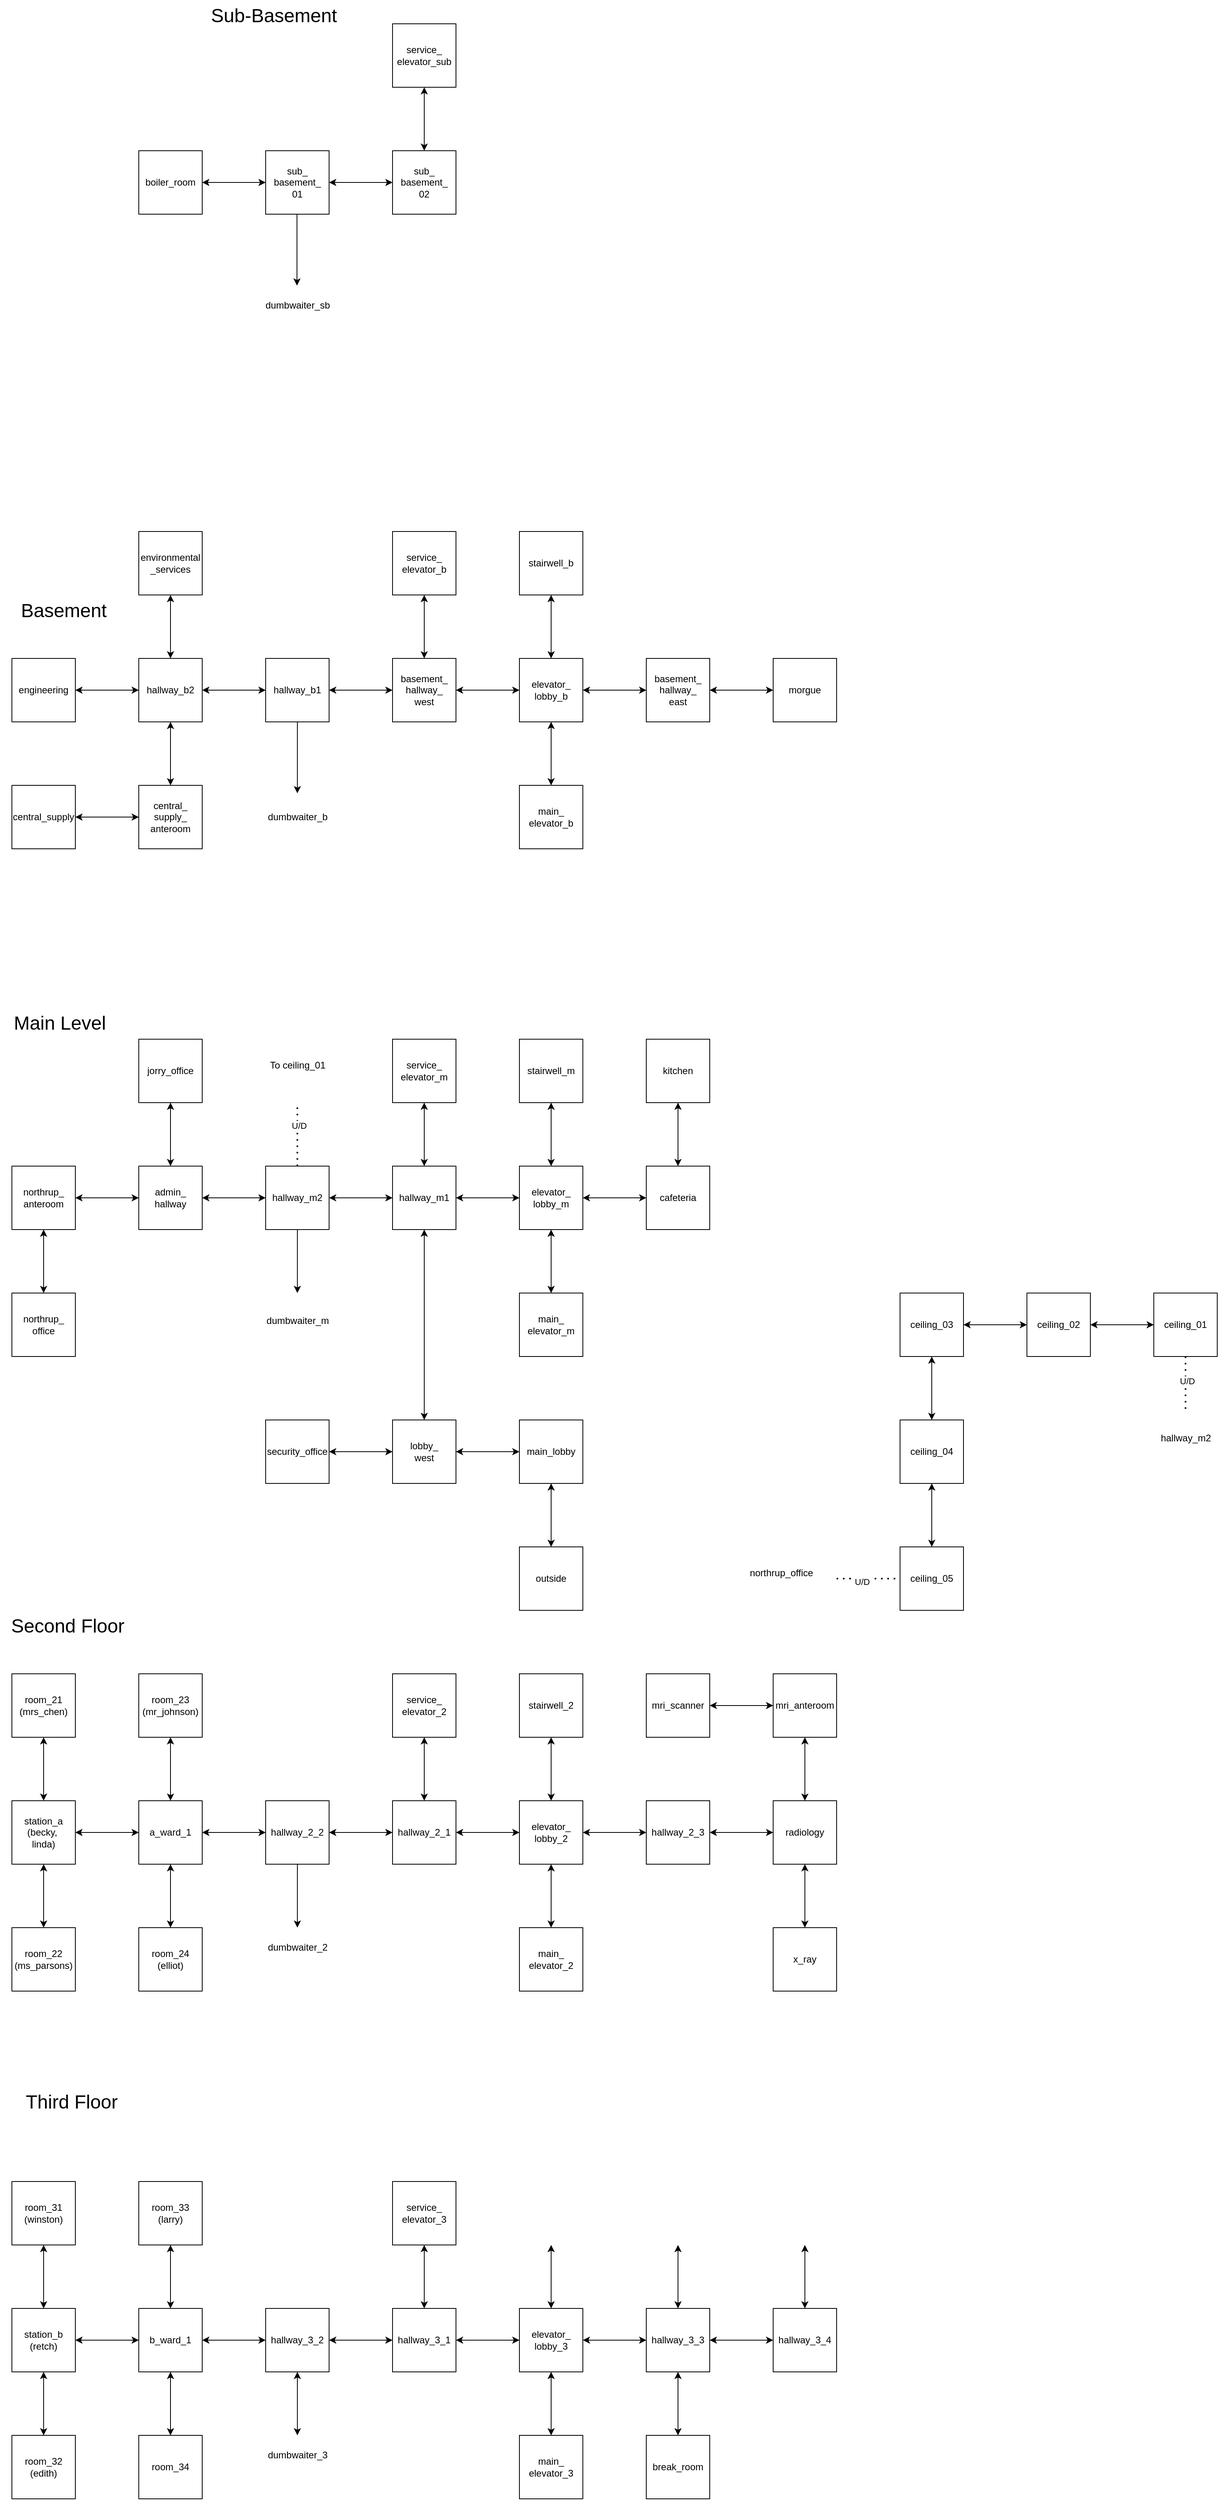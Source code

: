 <mxfile version="24.7.17">
  <diagram name="Page-1" id="ifslNYAoz_acobLtJExe">
    <mxGraphModel dx="3533" dy="3501" grid="1" gridSize="10" guides="1" tooltips="1" connect="1" arrows="1" fold="1" page="1" pageScale="1" pageWidth="1920" pageHeight="1200" math="0" shadow="0">
      <root>
        <mxCell id="0" />
        <mxCell id="1" parent="0" />
        <mxCell id="qfG-5sboeh_dWvt4FY1i-1" value="main_lobby" style="whiteSpace=wrap;html=1;aspect=fixed;" parent="1" vertex="1">
          <mxGeometry x="560" y="320" width="80" height="80" as="geometry" />
        </mxCell>
        <mxCell id="qfG-5sboeh_dWvt4FY1i-2" value="main_&lt;div&gt;elevator_m&lt;/div&gt;" style="whiteSpace=wrap;html=1;aspect=fixed;" parent="1" vertex="1">
          <mxGeometry x="560" y="160" width="80" height="80" as="geometry" />
        </mxCell>
        <mxCell id="qfG-5sboeh_dWvt4FY1i-6" value="lobby_&lt;div&gt;west&lt;/div&gt;" style="whiteSpace=wrap;html=1;aspect=fixed;" parent="1" vertex="1">
          <mxGeometry x="400" y="320" width="80" height="80" as="geometry" />
        </mxCell>
        <mxCell id="qfG-5sboeh_dWvt4FY1i-7" value="" style="endArrow=classic;startArrow=classic;html=1;rounded=0;exitX=1;exitY=0.5;exitDx=0;exitDy=0;entryX=0;entryY=0.5;entryDx=0;entryDy=0;" parent="1" source="qfG-5sboeh_dWvt4FY1i-6" target="qfG-5sboeh_dWvt4FY1i-1" edge="1">
          <mxGeometry width="50" height="50" relative="1" as="geometry">
            <mxPoint x="480" y="270" as="sourcePoint" />
            <mxPoint x="530" y="220" as="targetPoint" />
          </mxGeometry>
        </mxCell>
        <mxCell id="qfG-5sboeh_dWvt4FY1i-8" value="security_office" style="whiteSpace=wrap;html=1;aspect=fixed;" parent="1" vertex="1">
          <mxGeometry x="240" y="320" width="80" height="80" as="geometry" />
        </mxCell>
        <mxCell id="qfG-5sboeh_dWvt4FY1i-9" value="" style="endArrow=classic;startArrow=classic;html=1;rounded=0;exitX=1;exitY=0.5;exitDx=0;exitDy=0;entryX=0;entryY=0.5;entryDx=0;entryDy=0;" parent="1" source="qfG-5sboeh_dWvt4FY1i-8" target="qfG-5sboeh_dWvt4FY1i-6" edge="1">
          <mxGeometry width="50" height="50" relative="1" as="geometry">
            <mxPoint x="370" y="280" as="sourcePoint" />
            <mxPoint x="420" y="230" as="targetPoint" />
          </mxGeometry>
        </mxCell>
        <mxCell id="qfG-5sboeh_dWvt4FY1i-11" value="" style="endArrow=classic;startArrow=classic;html=1;rounded=0;entryX=0.5;entryY=1;entryDx=0;entryDy=0;exitX=0.5;exitY=0;exitDx=0;exitDy=0;" parent="1" source="qfG-5sboeh_dWvt4FY1i-6" edge="1">
          <mxGeometry width="50" height="50" relative="1" as="geometry">
            <mxPoint x="310" y="260" as="sourcePoint" />
            <mxPoint x="440" y="80" as="targetPoint" />
          </mxGeometry>
        </mxCell>
        <mxCell id="qfG-5sboeh_dWvt4FY1i-12" value="elevator_&lt;div&gt;lobby_m&lt;/div&gt;" style="whiteSpace=wrap;html=1;aspect=fixed;" parent="1" vertex="1">
          <mxGeometry x="560" width="80" height="80" as="geometry" />
        </mxCell>
        <mxCell id="qfG-5sboeh_dWvt4FY1i-13" value="" style="endArrow=classic;startArrow=classic;html=1;rounded=0;exitX=0.5;exitY=0;exitDx=0;exitDy=0;entryX=0.5;entryY=1;entryDx=0;entryDy=0;" parent="1" source="qfG-5sboeh_dWvt4FY1i-2" target="qfG-5sboeh_dWvt4FY1i-12" edge="1">
          <mxGeometry width="50" height="50" relative="1" as="geometry">
            <mxPoint x="710" y="130" as="sourcePoint" />
            <mxPoint x="760" y="80" as="targetPoint" />
          </mxGeometry>
        </mxCell>
        <mxCell id="qfG-5sboeh_dWvt4FY1i-14" value="" style="endArrow=classic;startArrow=classic;html=1;rounded=0;entryX=0;entryY=0.5;entryDx=0;entryDy=0;exitX=1;exitY=0.5;exitDx=0;exitDy=0;" parent="1" target="qfG-5sboeh_dWvt4FY1i-12" edge="1">
          <mxGeometry width="50" height="50" relative="1" as="geometry">
            <mxPoint x="480" y="40" as="sourcePoint" />
            <mxPoint x="530" y="100" as="targetPoint" />
          </mxGeometry>
        </mxCell>
        <mxCell id="qfG-5sboeh_dWvt4FY1i-15" value="hallway_m1" style="whiteSpace=wrap;html=1;aspect=fixed;" parent="1" vertex="1">
          <mxGeometry x="400" width="80" height="80" as="geometry" />
        </mxCell>
        <mxCell id="qfG-5sboeh_dWvt4FY1i-16" value="admin_&lt;div&gt;hallway&lt;/div&gt;" style="whiteSpace=wrap;html=1;aspect=fixed;" parent="1" vertex="1">
          <mxGeometry x="80" width="80" height="80" as="geometry" />
        </mxCell>
        <mxCell id="qfG-5sboeh_dWvt4FY1i-17" value="cafeteria" style="whiteSpace=wrap;html=1;aspect=fixed;" parent="1" vertex="1">
          <mxGeometry x="720" width="80" height="80" as="geometry" />
        </mxCell>
        <mxCell id="qfG-5sboeh_dWvt4FY1i-18" value="kitchen" style="whiteSpace=wrap;html=1;aspect=fixed;" parent="1" vertex="1">
          <mxGeometry x="720" y="-160" width="80" height="80" as="geometry" />
        </mxCell>
        <mxCell id="qfG-5sboeh_dWvt4FY1i-19" value="service_&lt;div&gt;elevator_m&lt;/div&gt;" style="whiteSpace=wrap;html=1;aspect=fixed;" parent="1" vertex="1">
          <mxGeometry x="400" y="-160" width="80" height="80" as="geometry" />
        </mxCell>
        <mxCell id="qfG-5sboeh_dWvt4FY1i-20" value="" style="endArrow=classic;startArrow=classic;html=1;rounded=0;entryX=0.5;entryY=1;entryDx=0;entryDy=0;exitX=0.5;exitY=0;exitDx=0;exitDy=0;" parent="1" source="qfG-5sboeh_dWvt4FY1i-15" target="qfG-5sboeh_dWvt4FY1i-19" edge="1">
          <mxGeometry width="50" height="50" relative="1" as="geometry">
            <mxPoint x="370" as="sourcePoint" />
            <mxPoint x="420" y="-50" as="targetPoint" />
          </mxGeometry>
        </mxCell>
        <mxCell id="qfG-5sboeh_dWvt4FY1i-21" value="" style="endArrow=classic;startArrow=classic;html=1;rounded=0;exitX=1;exitY=0.5;exitDx=0;exitDy=0;entryX=0;entryY=0.5;entryDx=0;entryDy=0;" parent="1" source="qfG-5sboeh_dWvt4FY1i-12" target="qfG-5sboeh_dWvt4FY1i-17" edge="1">
          <mxGeometry width="50" height="50" relative="1" as="geometry">
            <mxPoint x="670" y="-40" as="sourcePoint" />
            <mxPoint x="720" y="-90" as="targetPoint" />
          </mxGeometry>
        </mxCell>
        <mxCell id="qfG-5sboeh_dWvt4FY1i-24" value="northrup_&lt;div&gt;office&lt;/div&gt;" style="whiteSpace=wrap;html=1;aspect=fixed;" parent="1" vertex="1">
          <mxGeometry x="-80" y="160" width="80" height="80" as="geometry" />
        </mxCell>
        <mxCell id="qfG-5sboeh_dWvt4FY1i-27" value="jorry_office" style="whiteSpace=wrap;html=1;aspect=fixed;" parent="1" vertex="1">
          <mxGeometry x="80" y="-160" width="80" height="80" as="geometry" />
        </mxCell>
        <mxCell id="qfG-5sboeh_dWvt4FY1i-28" value="" style="endArrow=classic;startArrow=classic;html=1;rounded=0;entryX=0.5;entryY=1;entryDx=0;entryDy=0;exitX=0.5;exitY=0;exitDx=0;exitDy=0;" parent="1" source="qfG-5sboeh_dWvt4FY1i-16" target="qfG-5sboeh_dWvt4FY1i-27" edge="1">
          <mxGeometry width="50" height="50" relative="1" as="geometry">
            <mxPoint x="30" as="sourcePoint" />
            <mxPoint x="80" y="-50" as="targetPoint" />
          </mxGeometry>
        </mxCell>
        <mxCell id="qfG-5sboeh_dWvt4FY1i-29" value="stairwell_m" style="whiteSpace=wrap;html=1;aspect=fixed;" parent="1" vertex="1">
          <mxGeometry x="560" y="-160" width="80" height="80" as="geometry" />
        </mxCell>
        <mxCell id="qfG-5sboeh_dWvt4FY1i-30" value="" style="endArrow=classic;startArrow=classic;html=1;rounded=0;exitX=0.5;exitY=0;exitDx=0;exitDy=0;entryX=0.5;entryY=1;entryDx=0;entryDy=0;" parent="1" source="qfG-5sboeh_dWvt4FY1i-12" target="qfG-5sboeh_dWvt4FY1i-29" edge="1">
          <mxGeometry width="50" height="50" relative="1" as="geometry">
            <mxPoint x="650" y="-40" as="sourcePoint" />
            <mxPoint x="700" y="-90" as="targetPoint" />
          </mxGeometry>
        </mxCell>
        <mxCell id="qfG-5sboeh_dWvt4FY1i-31" value="&lt;font style=&quot;font-size: 24px;&quot;&gt;Main Level&lt;/font&gt;" style="text;html=1;align=center;verticalAlign=middle;resizable=0;points=[];autosize=1;strokeColor=none;fillColor=none;" parent="1" vertex="1">
          <mxGeometry x="-90" y="-200" width="140" height="40" as="geometry" />
        </mxCell>
        <mxCell id="tPwMybB11Bxk-xAltd_m-1" value="main_&lt;div&gt;elevator_b&lt;/div&gt;" style="whiteSpace=wrap;html=1;aspect=fixed;" parent="1" vertex="1">
          <mxGeometry x="560" y="-480" width="80" height="80" as="geometry" />
        </mxCell>
        <mxCell id="tPwMybB11Bxk-xAltd_m-2" value="elevator_&lt;div&gt;lobby_b&lt;/div&gt;" style="whiteSpace=wrap;html=1;aspect=fixed;" parent="1" vertex="1">
          <mxGeometry x="560" y="-640" width="80" height="80" as="geometry" />
        </mxCell>
        <mxCell id="tPwMybB11Bxk-xAltd_m-3" value="" style="endArrow=classic;startArrow=classic;html=1;rounded=0;exitX=0.5;exitY=0;exitDx=0;exitDy=0;entryX=0.5;entryY=1;entryDx=0;entryDy=0;" parent="1" source="tPwMybB11Bxk-xAltd_m-1" target="tPwMybB11Bxk-xAltd_m-2" edge="1">
          <mxGeometry width="50" height="50" relative="1" as="geometry">
            <mxPoint x="720" y="-470" as="sourcePoint" />
            <mxPoint x="770" y="-520" as="targetPoint" />
          </mxGeometry>
        </mxCell>
        <mxCell id="tPwMybB11Bxk-xAltd_m-4" value="basement_&lt;div&gt;hallway_&lt;/div&gt;&lt;div&gt;east&lt;/div&gt;" style="whiteSpace=wrap;html=1;aspect=fixed;" parent="1" vertex="1">
          <mxGeometry x="720" y="-640" width="80" height="80" as="geometry" />
        </mxCell>
        <mxCell id="tPwMybB11Bxk-xAltd_m-5" value="basement_&lt;div&gt;hallway_&lt;/div&gt;&lt;div&gt;west&lt;/div&gt;" style="whiteSpace=wrap;html=1;aspect=fixed;" parent="1" vertex="1">
          <mxGeometry x="400" y="-640" width="80" height="80" as="geometry" />
        </mxCell>
        <mxCell id="tPwMybB11Bxk-xAltd_m-6" value="service_&lt;div&gt;elevator_b&lt;/div&gt;" style="whiteSpace=wrap;html=1;aspect=fixed;" parent="1" vertex="1">
          <mxGeometry x="400" y="-800" width="80" height="80" as="geometry" />
        </mxCell>
        <mxCell id="tPwMybB11Bxk-xAltd_m-7" value="" style="endArrow=classic;startArrow=classic;html=1;rounded=0;exitX=1;exitY=0.5;exitDx=0;exitDy=0;entryX=0;entryY=0.5;entryDx=0;entryDy=0;" parent="1" source="tPwMybB11Bxk-xAltd_m-2" target="tPwMybB11Bxk-xAltd_m-4" edge="1">
          <mxGeometry width="50" height="50" relative="1" as="geometry">
            <mxPoint x="720" y="-670" as="sourcePoint" />
            <mxPoint x="770" y="-720" as="targetPoint" />
          </mxGeometry>
        </mxCell>
        <mxCell id="tPwMybB11Bxk-xAltd_m-8" value="" style="endArrow=classic;startArrow=classic;html=1;rounded=0;entryX=0;entryY=0.5;entryDx=0;entryDy=0;exitX=1;exitY=0.5;exitDx=0;exitDy=0;" parent="1" source="tPwMybB11Bxk-xAltd_m-5" target="tPwMybB11Bxk-xAltd_m-2" edge="1">
          <mxGeometry width="50" height="50" relative="1" as="geometry">
            <mxPoint x="470" y="-490" as="sourcePoint" />
            <mxPoint x="520" y="-540" as="targetPoint" />
          </mxGeometry>
        </mxCell>
        <mxCell id="tPwMybB11Bxk-xAltd_m-9" value="" style="endArrow=classic;startArrow=classic;html=1;rounded=0;entryX=0.5;entryY=1;entryDx=0;entryDy=0;exitX=0.5;exitY=0;exitDx=0;exitDy=0;" parent="1" source="tPwMybB11Bxk-xAltd_m-5" target="tPwMybB11Bxk-xAltd_m-6" edge="1">
          <mxGeometry width="50" height="50" relative="1" as="geometry">
            <mxPoint x="350" y="-630" as="sourcePoint" />
            <mxPoint x="400" y="-680" as="targetPoint" />
          </mxGeometry>
        </mxCell>
        <mxCell id="tPwMybB11Bxk-xAltd_m-12" value="hallway_b2" style="whiteSpace=wrap;html=1;aspect=fixed;" parent="1" vertex="1">
          <mxGeometry x="80" y="-640" width="80" height="80" as="geometry" />
        </mxCell>
        <mxCell id="tPwMybB11Bxk-xAltd_m-15" value="engineering" style="whiteSpace=wrap;html=1;aspect=fixed;" parent="1" vertex="1">
          <mxGeometry x="-80" y="-640" width="80" height="80" as="geometry" />
        </mxCell>
        <mxCell id="tPwMybB11Bxk-xAltd_m-17" value="stairwell_b" style="whiteSpace=wrap;html=1;aspect=fixed;" parent="1" vertex="1">
          <mxGeometry x="560" y="-800" width="80" height="80" as="geometry" />
        </mxCell>
        <mxCell id="tPwMybB11Bxk-xAltd_m-18" value="" style="endArrow=classic;startArrow=classic;html=1;rounded=0;exitX=0.5;exitY=0;exitDx=0;exitDy=0;entryX=0.5;entryY=1;entryDx=0;entryDy=0;" parent="1" source="tPwMybB11Bxk-xAltd_m-2" target="tPwMybB11Bxk-xAltd_m-17" edge="1">
          <mxGeometry width="50" height="50" relative="1" as="geometry">
            <mxPoint x="680" y="-670" as="sourcePoint" />
            <mxPoint x="730" y="-720" as="targetPoint" />
          </mxGeometry>
        </mxCell>
        <mxCell id="tPwMybB11Bxk-xAltd_m-19" value="hallway_m2" style="whiteSpace=wrap;html=1;aspect=fixed;" parent="1" vertex="1">
          <mxGeometry x="240" width="80" height="80" as="geometry" />
        </mxCell>
        <mxCell id="tPwMybB11Bxk-xAltd_m-20" value="" style="endArrow=classic;startArrow=classic;html=1;rounded=0;exitX=1;exitY=0.5;exitDx=0;exitDy=0;entryX=0;entryY=0.5;entryDx=0;entryDy=0;" parent="1" source="qfG-5sboeh_dWvt4FY1i-16" target="tPwMybB11Bxk-xAltd_m-19" edge="1">
          <mxGeometry width="50" height="50" relative="1" as="geometry">
            <mxPoint x="220" y="-110" as="sourcePoint" />
            <mxPoint x="270" y="-160" as="targetPoint" />
          </mxGeometry>
        </mxCell>
        <mxCell id="tPwMybB11Bxk-xAltd_m-21" value="" style="endArrow=classic;startArrow=classic;html=1;rounded=0;exitX=1;exitY=0.5;exitDx=0;exitDy=0;entryX=0;entryY=0.5;entryDx=0;entryDy=0;" parent="1" source="tPwMybB11Bxk-xAltd_m-19" target="qfG-5sboeh_dWvt4FY1i-15" edge="1">
          <mxGeometry width="50" height="50" relative="1" as="geometry">
            <mxPoint x="330" y="-230" as="sourcePoint" />
            <mxPoint x="380" y="-280" as="targetPoint" />
          </mxGeometry>
        </mxCell>
        <mxCell id="tPwMybB11Bxk-xAltd_m-23" value="hallway_b1" style="whiteSpace=wrap;html=1;aspect=fixed;" parent="1" vertex="1">
          <mxGeometry x="240" y="-640" width="80" height="80" as="geometry" />
        </mxCell>
        <mxCell id="tPwMybB11Bxk-xAltd_m-24" value="" style="endArrow=classic;startArrow=classic;html=1;rounded=0;entryX=0;entryY=0.5;entryDx=0;entryDy=0;exitX=1;exitY=0.5;exitDx=0;exitDy=0;" parent="1" source="tPwMybB11Bxk-xAltd_m-23" target="tPwMybB11Bxk-xAltd_m-5" edge="1">
          <mxGeometry width="50" height="50" relative="1" as="geometry">
            <mxPoint x="320" y="-460" as="sourcePoint" />
            <mxPoint x="370" y="-510" as="targetPoint" />
          </mxGeometry>
        </mxCell>
        <mxCell id="tPwMybB11Bxk-xAltd_m-25" value="" style="endArrow=classic;startArrow=classic;html=1;rounded=0;exitX=1;exitY=0.5;exitDx=0;exitDy=0;entryX=0;entryY=0.5;entryDx=0;entryDy=0;" parent="1" source="tPwMybB11Bxk-xAltd_m-12" target="tPwMybB11Bxk-xAltd_m-23" edge="1">
          <mxGeometry width="50" height="50" relative="1" as="geometry">
            <mxPoint x="210" y="-680" as="sourcePoint" />
            <mxPoint x="260" y="-730" as="targetPoint" />
          </mxGeometry>
        </mxCell>
        <mxCell id="tPwMybB11Bxk-xAltd_m-27" value="dumbwaiter_m" style="text;html=1;align=center;verticalAlign=middle;resizable=0;points=[];autosize=1;strokeColor=none;fillColor=none;" parent="1" vertex="1">
          <mxGeometry x="225" y="180" width="110" height="30" as="geometry" />
        </mxCell>
        <mxCell id="tPwMybB11Bxk-xAltd_m-29" value="dumbwaiter_b" style="text;html=1;align=center;verticalAlign=middle;resizable=0;points=[];autosize=1;strokeColor=none;fillColor=none;" parent="1" vertex="1">
          <mxGeometry x="225" y="-455" width="110" height="30" as="geometry" />
        </mxCell>
        <mxCell id="tPwMybB11Bxk-xAltd_m-30" value="morgue" style="whiteSpace=wrap;html=1;aspect=fixed;" parent="1" vertex="1">
          <mxGeometry x="880" y="-640" width="80" height="80" as="geometry" />
        </mxCell>
        <mxCell id="tPwMybB11Bxk-xAltd_m-31" value="" style="endArrow=classic;startArrow=classic;html=1;rounded=0;exitX=1;exitY=0.5;exitDx=0;exitDy=0;entryX=0;entryY=0.5;entryDx=0;entryDy=0;" parent="1" source="tPwMybB11Bxk-xAltd_m-4" target="tPwMybB11Bxk-xAltd_m-30" edge="1">
          <mxGeometry width="50" height="50" relative="1" as="geometry">
            <mxPoint x="890" y="-740" as="sourcePoint" />
            <mxPoint x="870" y="-600" as="targetPoint" />
          </mxGeometry>
        </mxCell>
        <mxCell id="tPwMybB11Bxk-xAltd_m-32" value="&lt;font style=&quot;font-size: 24px;&quot;&gt;Basement&lt;/font&gt;" style="text;html=1;align=center;verticalAlign=middle;resizable=0;points=[];autosize=1;strokeColor=none;fillColor=none;" parent="1" vertex="1">
          <mxGeometry x="-80" y="-720" width="130" height="40" as="geometry" />
        </mxCell>
        <mxCell id="tPwMybB11Bxk-xAltd_m-33" value="main_&lt;div&gt;elevator_2&lt;/div&gt;" style="whiteSpace=wrap;html=1;aspect=fixed;" parent="1" vertex="1">
          <mxGeometry x="560" y="960" width="80" height="80" as="geometry" />
        </mxCell>
        <mxCell id="tPwMybB11Bxk-xAltd_m-34" value="elevator_&lt;div&gt;lobby_2&lt;/div&gt;" style="whiteSpace=wrap;html=1;aspect=fixed;" parent="1" vertex="1">
          <mxGeometry x="560" y="800" width="80" height="80" as="geometry" />
        </mxCell>
        <mxCell id="tPwMybB11Bxk-xAltd_m-35" value="" style="endArrow=classic;startArrow=classic;html=1;rounded=0;exitX=0.5;exitY=0;exitDx=0;exitDy=0;entryX=0.5;entryY=1;entryDx=0;entryDy=0;" parent="1" source="tPwMybB11Bxk-xAltd_m-33" target="tPwMybB11Bxk-xAltd_m-34" edge="1">
          <mxGeometry width="50" height="50" relative="1" as="geometry">
            <mxPoint x="720" y="970" as="sourcePoint" />
            <mxPoint x="770" y="920" as="targetPoint" />
          </mxGeometry>
        </mxCell>
        <mxCell id="tPwMybB11Bxk-xAltd_m-36" value="stairwell_2" style="whiteSpace=wrap;html=1;aspect=fixed;" parent="1" vertex="1">
          <mxGeometry x="560" y="640" width="80" height="80" as="geometry" />
        </mxCell>
        <mxCell id="tPwMybB11Bxk-xAltd_m-37" value="" style="endArrow=classic;startArrow=classic;html=1;rounded=0;exitX=0.5;exitY=0;exitDx=0;exitDy=0;entryX=0.5;entryY=1;entryDx=0;entryDy=0;" parent="1" source="tPwMybB11Bxk-xAltd_m-34" target="tPwMybB11Bxk-xAltd_m-36" edge="1">
          <mxGeometry width="50" height="50" relative="1" as="geometry">
            <mxPoint x="680" y="770" as="sourcePoint" />
            <mxPoint x="730" y="720" as="targetPoint" />
          </mxGeometry>
        </mxCell>
        <mxCell id="tPwMybB11Bxk-xAltd_m-38" value="hallway_2_1" style="whiteSpace=wrap;html=1;aspect=fixed;" parent="1" vertex="1">
          <mxGeometry x="400" y="800" width="80" height="80" as="geometry" />
        </mxCell>
        <mxCell id="tPwMybB11Bxk-xAltd_m-39" value="service_&lt;div&gt;elevator_2&lt;/div&gt;" style="whiteSpace=wrap;html=1;aspect=fixed;" parent="1" vertex="1">
          <mxGeometry x="400" y="640" width="80" height="80" as="geometry" />
        </mxCell>
        <mxCell id="tPwMybB11Bxk-xAltd_m-40" value="" style="endArrow=classic;startArrow=classic;html=1;rounded=0;entryX=0;entryY=0.5;entryDx=0;entryDy=0;exitX=1;exitY=0.5;exitDx=0;exitDy=0;" parent="1" source="tPwMybB11Bxk-xAltd_m-38" target="tPwMybB11Bxk-xAltd_m-34" edge="1">
          <mxGeometry width="50" height="50" relative="1" as="geometry">
            <mxPoint x="450" y="970" as="sourcePoint" />
            <mxPoint x="500" y="920" as="targetPoint" />
          </mxGeometry>
        </mxCell>
        <mxCell id="tPwMybB11Bxk-xAltd_m-41" value="" style="endArrow=classic;startArrow=classic;html=1;rounded=0;entryX=0.5;entryY=1;entryDx=0;entryDy=0;exitX=0.5;exitY=0;exitDx=0;exitDy=0;" parent="1" source="tPwMybB11Bxk-xAltd_m-38" target="tPwMybB11Bxk-xAltd_m-39" edge="1">
          <mxGeometry width="50" height="50" relative="1" as="geometry">
            <mxPoint x="310" y="830" as="sourcePoint" />
            <mxPoint x="360" y="780" as="targetPoint" />
          </mxGeometry>
        </mxCell>
        <mxCell id="tPwMybB11Bxk-xAltd_m-42" value="hallway_2_2" style="whiteSpace=wrap;html=1;aspect=fixed;" parent="1" vertex="1">
          <mxGeometry x="240" y="800" width="80" height="80" as="geometry" />
        </mxCell>
        <mxCell id="tPwMybB11Bxk-xAltd_m-43" value="" style="endArrow=classic;startArrow=classic;html=1;rounded=0;exitX=1;exitY=0.5;exitDx=0;exitDy=0;entryX=0;entryY=0.5;entryDx=0;entryDy=0;" parent="1" source="tPwMybB11Bxk-xAltd_m-42" target="tPwMybB11Bxk-xAltd_m-38" edge="1">
          <mxGeometry width="50" height="50" relative="1" as="geometry">
            <mxPoint x="290" y="690" as="sourcePoint" />
            <mxPoint x="340" y="640" as="targetPoint" />
          </mxGeometry>
        </mxCell>
        <mxCell id="tPwMybB11Bxk-xAltd_m-44" value="dumbwaiter_2" style="text;html=1;align=center;verticalAlign=middle;resizable=0;points=[];autosize=1;strokeColor=none;fillColor=none;" parent="1" vertex="1">
          <mxGeometry x="225" y="970" width="110" height="30" as="geometry" />
        </mxCell>
        <mxCell id="tPwMybB11Bxk-xAltd_m-47" value="&lt;font style=&quot;font-size: 24px;&quot;&gt;Second Floor&lt;/font&gt;" style="text;html=1;align=center;verticalAlign=middle;resizable=0;points=[];autosize=1;strokeColor=none;fillColor=none;" parent="1" vertex="1">
          <mxGeometry x="-95" y="560" width="170" height="40" as="geometry" />
        </mxCell>
        <mxCell id="tPwMybB11Bxk-xAltd_m-48" value="main_&lt;div&gt;elevator_3&lt;/div&gt;" style="whiteSpace=wrap;html=1;aspect=fixed;" parent="1" vertex="1">
          <mxGeometry x="560" y="1600" width="80" height="80" as="geometry" />
        </mxCell>
        <mxCell id="tPwMybB11Bxk-xAltd_m-49" value="elevator_&lt;div&gt;lobby_3&lt;/div&gt;" style="whiteSpace=wrap;html=1;aspect=fixed;" parent="1" vertex="1">
          <mxGeometry x="560" y="1440" width="80" height="80" as="geometry" />
        </mxCell>
        <mxCell id="tPwMybB11Bxk-xAltd_m-50" value="" style="endArrow=classic;startArrow=classic;html=1;rounded=0;exitX=0.5;exitY=0;exitDx=0;exitDy=0;entryX=0.5;entryY=1;entryDx=0;entryDy=0;" parent="1" source="tPwMybB11Bxk-xAltd_m-48" target="tPwMybB11Bxk-xAltd_m-49" edge="1">
          <mxGeometry width="50" height="50" relative="1" as="geometry">
            <mxPoint x="720" y="1610" as="sourcePoint" />
            <mxPoint x="770" y="1560" as="targetPoint" />
          </mxGeometry>
        </mxCell>
        <mxCell id="tPwMybB11Bxk-xAltd_m-52" value="" style="endArrow=classic;startArrow=classic;html=1;rounded=0;exitX=0.5;exitY=0;exitDx=0;exitDy=0;entryX=0.5;entryY=1;entryDx=0;entryDy=0;" parent="1" source="tPwMybB11Bxk-xAltd_m-49" edge="1">
          <mxGeometry width="50" height="50" relative="1" as="geometry">
            <mxPoint x="680" y="1410" as="sourcePoint" />
            <mxPoint x="600" y="1360" as="targetPoint" />
          </mxGeometry>
        </mxCell>
        <mxCell id="tPwMybB11Bxk-xAltd_m-53" value="hallway_3_1" style="whiteSpace=wrap;html=1;aspect=fixed;" parent="1" vertex="1">
          <mxGeometry x="400" y="1440" width="80" height="80" as="geometry" />
        </mxCell>
        <mxCell id="tPwMybB11Bxk-xAltd_m-54" value="service_&lt;div&gt;elevator_3&lt;/div&gt;" style="whiteSpace=wrap;html=1;aspect=fixed;" parent="1" vertex="1">
          <mxGeometry x="400" y="1280" width="80" height="80" as="geometry" />
        </mxCell>
        <mxCell id="tPwMybB11Bxk-xAltd_m-55" value="" style="endArrow=classic;startArrow=classic;html=1;rounded=0;entryX=0;entryY=0.5;entryDx=0;entryDy=0;exitX=1;exitY=0.5;exitDx=0;exitDy=0;" parent="1" source="tPwMybB11Bxk-xAltd_m-53" target="tPwMybB11Bxk-xAltd_m-49" edge="1">
          <mxGeometry width="50" height="50" relative="1" as="geometry">
            <mxPoint x="450" y="1610" as="sourcePoint" />
            <mxPoint x="500" y="1560" as="targetPoint" />
          </mxGeometry>
        </mxCell>
        <mxCell id="tPwMybB11Bxk-xAltd_m-56" value="" style="endArrow=classic;startArrow=classic;html=1;rounded=0;entryX=0.5;entryY=1;entryDx=0;entryDy=0;exitX=0.5;exitY=0;exitDx=0;exitDy=0;" parent="1" source="tPwMybB11Bxk-xAltd_m-53" target="tPwMybB11Bxk-xAltd_m-54" edge="1">
          <mxGeometry width="50" height="50" relative="1" as="geometry">
            <mxPoint x="310" y="1470" as="sourcePoint" />
            <mxPoint x="360" y="1420" as="targetPoint" />
          </mxGeometry>
        </mxCell>
        <mxCell id="tPwMybB11Bxk-xAltd_m-57" value="hallway_3_2" style="whiteSpace=wrap;html=1;aspect=fixed;" parent="1" vertex="1">
          <mxGeometry x="240" y="1440" width="80" height="80" as="geometry" />
        </mxCell>
        <mxCell id="tPwMybB11Bxk-xAltd_m-58" value="" style="endArrow=classic;startArrow=classic;html=1;rounded=0;exitX=1;exitY=0.5;exitDx=0;exitDy=0;entryX=0;entryY=0.5;entryDx=0;entryDy=0;" parent="1" source="tPwMybB11Bxk-xAltd_m-57" target="tPwMybB11Bxk-xAltd_m-53" edge="1">
          <mxGeometry width="50" height="50" relative="1" as="geometry">
            <mxPoint x="290" y="1330" as="sourcePoint" />
            <mxPoint x="340" y="1280" as="targetPoint" />
          </mxGeometry>
        </mxCell>
        <mxCell id="tPwMybB11Bxk-xAltd_m-61" value="&lt;font style=&quot;font-size: 24px;&quot;&gt;Third Floor&lt;/font&gt;" style="text;html=1;align=center;verticalAlign=middle;resizable=0;points=[];autosize=1;strokeColor=none;fillColor=none;" parent="1" vertex="1">
          <mxGeometry x="-75" y="1160" width="140" height="40" as="geometry" />
        </mxCell>
        <mxCell id="asU1JeA8CYxMuC0H8y0G-1" value="" style="endArrow=classic;html=1;rounded=0;exitX=0.5;exitY=1;exitDx=0;exitDy=0;" parent="1" source="tPwMybB11Bxk-xAltd_m-23" edge="1">
          <mxGeometry width="50" height="50" relative="1" as="geometry">
            <mxPoint x="300" y="-480" as="sourcePoint" />
            <mxPoint x="280" y="-470" as="targetPoint" />
          </mxGeometry>
        </mxCell>
        <mxCell id="asU1JeA8CYxMuC0H8y0G-2" value="" style="endArrow=classic;html=1;rounded=0;exitX=0.5;exitY=1;exitDx=0;exitDy=0;" parent="1" source="tPwMybB11Bxk-xAltd_m-19" edge="1">
          <mxGeometry width="50" height="50" relative="1" as="geometry">
            <mxPoint x="290" y="140" as="sourcePoint" />
            <mxPoint x="280" y="160" as="targetPoint" />
          </mxGeometry>
        </mxCell>
        <mxCell id="asU1JeA8CYxMuC0H8y0G-3" value="" style="endArrow=classic;html=1;rounded=0;exitX=0.5;exitY=1;exitDx=0;exitDy=0;" parent="1" source="tPwMybB11Bxk-xAltd_m-42" edge="1">
          <mxGeometry width="50" height="50" relative="1" as="geometry">
            <mxPoint x="330" y="950" as="sourcePoint" />
            <mxPoint x="280" y="960" as="targetPoint" />
          </mxGeometry>
        </mxCell>
        <mxCell id="asU1JeA8CYxMuC0H8y0G-6" value="sub_&lt;div&gt;basement_&lt;/div&gt;&lt;div&gt;01&lt;/div&gt;" style="whiteSpace=wrap;html=1;aspect=fixed;" parent="1" vertex="1">
          <mxGeometry x="240" y="-1280" width="80" height="80" as="geometry" />
        </mxCell>
        <mxCell id="asU1JeA8CYxMuC0H8y0G-9" value="central_&lt;div&gt;supply_&lt;/div&gt;&lt;div&gt;anteroom&lt;/div&gt;" style="whiteSpace=wrap;html=1;aspect=fixed;" parent="1" vertex="1">
          <mxGeometry x="80" y="-480" width="80" height="80" as="geometry" />
        </mxCell>
        <mxCell id="asU1JeA8CYxMuC0H8y0G-11" value="central_supply" style="whiteSpace=wrap;html=1;aspect=fixed;" parent="1" vertex="1">
          <mxGeometry x="-80" y="-480" width="80" height="80" as="geometry" />
        </mxCell>
        <mxCell id="asU1JeA8CYxMuC0H8y0G-12" value="sub_&lt;div&gt;basement_&lt;/div&gt;&lt;div&gt;02&lt;/div&gt;" style="whiteSpace=wrap;html=1;aspect=fixed;" parent="1" vertex="1">
          <mxGeometry x="400" y="-1280" width="80" height="80" as="geometry" />
        </mxCell>
        <mxCell id="asU1JeA8CYxMuC0H8y0G-14" value="service_&lt;div&gt;elevator_sub&lt;/div&gt;" style="whiteSpace=wrap;html=1;aspect=fixed;" parent="1" vertex="1">
          <mxGeometry x="400" y="-1440" width="80" height="80" as="geometry" />
        </mxCell>
        <mxCell id="asU1JeA8CYxMuC0H8y0G-15" value="" style="endArrow=classic;startArrow=classic;html=1;rounded=0;exitX=0.5;exitY=0;exitDx=0;exitDy=0;entryX=0.5;entryY=1;entryDx=0;entryDy=0;" parent="1" source="asU1JeA8CYxMuC0H8y0G-12" target="asU1JeA8CYxMuC0H8y0G-14" edge="1">
          <mxGeometry width="50" height="50" relative="1" as="geometry">
            <mxPoint x="490" y="-1300" as="sourcePoint" />
            <mxPoint x="540" y="-1350" as="targetPoint" />
          </mxGeometry>
        </mxCell>
        <mxCell id="asU1JeA8CYxMuC0H8y0G-20" value="&lt;font style=&quot;font-size: 24px;&quot;&gt;Sub-Basement&lt;/font&gt;" style="text;html=1;align=center;verticalAlign=middle;resizable=0;points=[];autosize=1;strokeColor=none;fillColor=none;" parent="1" vertex="1">
          <mxGeometry x="160" y="-1470" width="180" height="40" as="geometry" />
        </mxCell>
        <mxCell id="mr-Dp4IAB0k9WiGIZRGf-1" value="" style="endArrow=classic;startArrow=classic;html=1;rounded=0;exitX=1;exitY=0.5;exitDx=0;exitDy=0;entryX=0;entryY=0.5;entryDx=0;entryDy=0;" parent="1" source="tPwMybB11Bxk-xAltd_m-15" target="tPwMybB11Bxk-xAltd_m-12" edge="1">
          <mxGeometry width="50" height="50" relative="1" as="geometry">
            <mxPoint x="130" y="-750" as="sourcePoint" />
            <mxPoint x="180" y="-800" as="targetPoint" />
          </mxGeometry>
        </mxCell>
        <mxCell id="mr-Dp4IAB0k9WiGIZRGf-2" value="" style="endArrow=classic;startArrow=classic;html=1;rounded=0;exitX=0.5;exitY=1;exitDx=0;exitDy=0;entryX=0.5;entryY=0;entryDx=0;entryDy=0;" parent="1" source="tPwMybB11Bxk-xAltd_m-12" target="asU1JeA8CYxMuC0H8y0G-9" edge="1">
          <mxGeometry width="50" height="50" relative="1" as="geometry">
            <mxPoint x="180" y="-500" as="sourcePoint" />
            <mxPoint x="230" y="-550" as="targetPoint" />
          </mxGeometry>
        </mxCell>
        <mxCell id="mr-Dp4IAB0k9WiGIZRGf-3" value="" style="endArrow=classic;startArrow=classic;html=1;rounded=0;entryX=0;entryY=0.5;entryDx=0;entryDy=0;exitX=1;exitY=0.5;exitDx=0;exitDy=0;" parent="1" source="asU1JeA8CYxMuC0H8y0G-11" target="asU1JeA8CYxMuC0H8y0G-9" edge="1">
          <mxGeometry width="50" height="50" relative="1" as="geometry">
            <mxPoint y="-310" as="sourcePoint" />
            <mxPoint x="50" y="-360" as="targetPoint" />
          </mxGeometry>
        </mxCell>
        <mxCell id="oefkJ1ysLZ4ZXrgewn-d-1" value="environmental&lt;div&gt;_services&lt;/div&gt;" style="whiteSpace=wrap;html=1;aspect=fixed;" parent="1" vertex="1">
          <mxGeometry x="80" y="-800" width="80" height="80" as="geometry" />
        </mxCell>
        <mxCell id="oefkJ1ysLZ4ZXrgewn-d-2" value="" style="endArrow=classic;startArrow=classic;html=1;rounded=0;exitX=0.5;exitY=0;exitDx=0;exitDy=0;entryX=0.5;entryY=1;entryDx=0;entryDy=0;" parent="1" source="tPwMybB11Bxk-xAltd_m-12" target="oefkJ1ysLZ4ZXrgewn-d-1" edge="1">
          <mxGeometry width="50" height="50" relative="1" as="geometry">
            <mxPoint x="210" y="-670" as="sourcePoint" />
            <mxPoint x="260" y="-720" as="targetPoint" />
          </mxGeometry>
        </mxCell>
        <mxCell id="m0VisecSbKJMhGRfjAx6-1" value="northrup_&lt;div&gt;anteroom&lt;/div&gt;" style="whiteSpace=wrap;html=1;aspect=fixed;" parent="1" vertex="1">
          <mxGeometry x="-80" width="80" height="80" as="geometry" />
        </mxCell>
        <mxCell id="m0VisecSbKJMhGRfjAx6-2" value="" style="endArrow=classic;startArrow=classic;html=1;rounded=0;exitX=1;exitY=0.5;exitDx=0;exitDy=0;entryX=0;entryY=0.5;entryDx=0;entryDy=0;" parent="1" source="m0VisecSbKJMhGRfjAx6-1" target="qfG-5sboeh_dWvt4FY1i-16" edge="1">
          <mxGeometry width="50" height="50" relative="1" as="geometry">
            <mxPoint y="-20" as="sourcePoint" />
            <mxPoint x="50" y="-70" as="targetPoint" />
          </mxGeometry>
        </mxCell>
        <mxCell id="m0VisecSbKJMhGRfjAx6-3" value="" style="endArrow=classic;startArrow=classic;html=1;rounded=0;exitX=0.5;exitY=0;exitDx=0;exitDy=0;entryX=0.5;entryY=1;entryDx=0;entryDy=0;" parent="1" source="qfG-5sboeh_dWvt4FY1i-24" target="m0VisecSbKJMhGRfjAx6-1" edge="1">
          <mxGeometry width="50" height="50" relative="1" as="geometry">
            <mxPoint x="40" y="150" as="sourcePoint" />
            <mxPoint x="90" y="100" as="targetPoint" />
          </mxGeometry>
        </mxCell>
        <mxCell id="Ro30wuysqxpOcJ6ZnLPi-1" value="hallway_2_3" style="whiteSpace=wrap;html=1;aspect=fixed;" parent="1" vertex="1">
          <mxGeometry x="720" y="800" width="80" height="80" as="geometry" />
        </mxCell>
        <mxCell id="Ro30wuysqxpOcJ6ZnLPi-2" value="" style="endArrow=classic;startArrow=classic;html=1;rounded=0;exitX=1;exitY=0.5;exitDx=0;exitDy=0;entryX=0;entryY=0.5;entryDx=0;entryDy=0;" parent="1" source="tPwMybB11Bxk-xAltd_m-34" target="Ro30wuysqxpOcJ6ZnLPi-1" edge="1">
          <mxGeometry width="50" height="50" relative="1" as="geometry">
            <mxPoint x="700" y="740" as="sourcePoint" />
            <mxPoint x="750" y="690" as="targetPoint" />
          </mxGeometry>
        </mxCell>
        <mxCell id="Ro30wuysqxpOcJ6ZnLPi-3" value="radiology" style="whiteSpace=wrap;html=1;aspect=fixed;" parent="1" vertex="1">
          <mxGeometry x="880" y="800" width="80" height="80" as="geometry" />
        </mxCell>
        <mxCell id="Ro30wuysqxpOcJ6ZnLPi-4" value="" style="endArrow=classic;startArrow=classic;html=1;rounded=0;exitX=1;exitY=0.5;exitDx=0;exitDy=0;entryX=0;entryY=0.5;entryDx=0;entryDy=0;" parent="1" source="Ro30wuysqxpOcJ6ZnLPi-1" target="Ro30wuysqxpOcJ6ZnLPi-3" edge="1">
          <mxGeometry width="50" height="50" relative="1" as="geometry">
            <mxPoint x="870" y="770" as="sourcePoint" />
            <mxPoint x="920" y="720" as="targetPoint" />
          </mxGeometry>
        </mxCell>
        <mxCell id="Ro30wuysqxpOcJ6ZnLPi-5" value="x_ray" style="whiteSpace=wrap;html=1;aspect=fixed;" parent="1" vertex="1">
          <mxGeometry x="880" y="960" width="80" height="80" as="geometry" />
        </mxCell>
        <mxCell id="Ro30wuysqxpOcJ6ZnLPi-6" value="" style="endArrow=classic;startArrow=classic;html=1;rounded=0;entryX=0.5;entryY=1;entryDx=0;entryDy=0;exitX=0.5;exitY=0;exitDx=0;exitDy=0;" parent="1" source="Ro30wuysqxpOcJ6ZnLPi-5" target="Ro30wuysqxpOcJ6ZnLPi-3" edge="1">
          <mxGeometry width="50" height="50" relative="1" as="geometry">
            <mxPoint x="840" y="950" as="sourcePoint" />
            <mxPoint x="890" y="900" as="targetPoint" />
          </mxGeometry>
        </mxCell>
        <mxCell id="Ro30wuysqxpOcJ6ZnLPi-7" value="mri_anteroom" style="whiteSpace=wrap;html=1;aspect=fixed;" parent="1" vertex="1">
          <mxGeometry x="880" y="640" width="80" height="80" as="geometry" />
        </mxCell>
        <mxCell id="Ro30wuysqxpOcJ6ZnLPi-8" value="mri_scanner" style="whiteSpace=wrap;html=1;aspect=fixed;" parent="1" vertex="1">
          <mxGeometry x="720" y="640" width="80" height="80" as="geometry" />
        </mxCell>
        <mxCell id="Ro30wuysqxpOcJ6ZnLPi-10" value="" style="endArrow=classic;startArrow=classic;html=1;rounded=0;entryX=0.5;entryY=1;entryDx=0;entryDy=0;exitX=0.5;exitY=0;exitDx=0;exitDy=0;" parent="1" source="Ro30wuysqxpOcJ6ZnLPi-3" target="Ro30wuysqxpOcJ6ZnLPi-7" edge="1">
          <mxGeometry width="50" height="50" relative="1" as="geometry">
            <mxPoint x="850" y="790" as="sourcePoint" />
            <mxPoint x="900" y="740" as="targetPoint" />
          </mxGeometry>
        </mxCell>
        <mxCell id="Wa4HmB7pNGT4p0sFPQ5S-1" value="a_ward_1" style="whiteSpace=wrap;html=1;aspect=fixed;" parent="1" vertex="1">
          <mxGeometry x="80" y="800" width="80" height="80" as="geometry" />
        </mxCell>
        <mxCell id="Wa4HmB7pNGT4p0sFPQ5S-2" value="" style="endArrow=classic;startArrow=classic;html=1;rounded=0;exitX=1;exitY=0.5;exitDx=0;exitDy=0;entryX=0;entryY=0.5;entryDx=0;entryDy=0;" parent="1" source="Wa4HmB7pNGT4p0sFPQ5S-1" target="tPwMybB11Bxk-xAltd_m-42" edge="1">
          <mxGeometry width="50" height="50" relative="1" as="geometry">
            <mxPoint x="210" y="740" as="sourcePoint" />
            <mxPoint x="260" y="690" as="targetPoint" />
          </mxGeometry>
        </mxCell>
        <mxCell id="Wa4HmB7pNGT4p0sFPQ5S-3" value="station_a&lt;div&gt;(becky,&amp;nbsp;&lt;/div&gt;&lt;div&gt;linda)&lt;/div&gt;" style="whiteSpace=wrap;html=1;aspect=fixed;" parent="1" vertex="1">
          <mxGeometry x="-80" y="800" width="80" height="80" as="geometry" />
        </mxCell>
        <mxCell id="Wa4HmB7pNGT4p0sFPQ5S-4" value="" style="endArrow=classic;startArrow=classic;html=1;rounded=0;exitX=1;exitY=0.5;exitDx=0;exitDy=0;entryX=0;entryY=0.5;entryDx=0;entryDy=0;" parent="1" source="Wa4HmB7pNGT4p0sFPQ5S-3" target="Wa4HmB7pNGT4p0sFPQ5S-1" edge="1">
          <mxGeometry width="50" height="50" relative="1" as="geometry">
            <mxPoint x="160" y="720" as="sourcePoint" />
            <mxPoint x="210" y="670" as="targetPoint" />
          </mxGeometry>
        </mxCell>
        <mxCell id="InT270h7NLE9BvcGHs4i-1" value="outside" style="whiteSpace=wrap;html=1;aspect=fixed;" parent="1" vertex="1">
          <mxGeometry x="560" y="480" width="80" height="80" as="geometry" />
        </mxCell>
        <mxCell id="InT270h7NLE9BvcGHs4i-2" value="" style="endArrow=classic;startArrow=classic;html=1;rounded=0;exitX=0.5;exitY=0;exitDx=0;exitDy=0;entryX=0.5;entryY=1;entryDx=0;entryDy=0;" parent="1" source="InT270h7NLE9BvcGHs4i-1" target="qfG-5sboeh_dWvt4FY1i-1" edge="1">
          <mxGeometry width="50" height="50" relative="1" as="geometry">
            <mxPoint x="680" y="440" as="sourcePoint" />
            <mxPoint x="730" y="390" as="targetPoint" />
          </mxGeometry>
        </mxCell>
        <mxCell id="l9DeKeTZ9b0HpHlxS__q-1" value="room_21&lt;div&gt;(mrs_chen)&lt;/div&gt;" style="whiteSpace=wrap;html=1;aspect=fixed;" parent="1" vertex="1">
          <mxGeometry x="-80" y="640" width="80" height="80" as="geometry" />
        </mxCell>
        <mxCell id="l9DeKeTZ9b0HpHlxS__q-2" value="room_23&lt;div&gt;(mr_johnson)&lt;/div&gt;" style="whiteSpace=wrap;html=1;aspect=fixed;" parent="1" vertex="1">
          <mxGeometry x="80" y="640" width="80" height="80" as="geometry" />
        </mxCell>
        <mxCell id="l9DeKeTZ9b0HpHlxS__q-4" value="" style="endArrow=classic;startArrow=classic;html=1;rounded=0;exitX=0.5;exitY=0;exitDx=0;exitDy=0;entryX=0.5;entryY=1;entryDx=0;entryDy=0;" parent="1" source="Wa4HmB7pNGT4p0sFPQ5S-3" target="l9DeKeTZ9b0HpHlxS__q-1" edge="1">
          <mxGeometry width="50" height="50" relative="1" as="geometry">
            <mxPoint x="10" y="780" as="sourcePoint" />
            <mxPoint x="60" y="730" as="targetPoint" />
          </mxGeometry>
        </mxCell>
        <mxCell id="l9DeKeTZ9b0HpHlxS__q-5" value="" style="endArrow=classic;startArrow=classic;html=1;rounded=0;exitX=0.5;exitY=0;exitDx=0;exitDy=0;entryX=0.5;entryY=1;entryDx=0;entryDy=0;" parent="1" source="Wa4HmB7pNGT4p0sFPQ5S-1" target="l9DeKeTZ9b0HpHlxS__q-2" edge="1">
          <mxGeometry width="50" height="50" relative="1" as="geometry">
            <mxPoint x="210" y="740" as="sourcePoint" />
            <mxPoint x="260" y="690" as="targetPoint" />
          </mxGeometry>
        </mxCell>
        <mxCell id="l9DeKeTZ9b0HpHlxS__q-6" value="room_22&lt;div&gt;(ms_parsons)&lt;/div&gt;" style="whiteSpace=wrap;html=1;aspect=fixed;" parent="1" vertex="1">
          <mxGeometry x="-80" y="960" width="80" height="80" as="geometry" />
        </mxCell>
        <mxCell id="l9DeKeTZ9b0HpHlxS__q-7" value="room_24&lt;div&gt;(elliot)&lt;/div&gt;" style="whiteSpace=wrap;html=1;aspect=fixed;" parent="1" vertex="1">
          <mxGeometry x="80" y="960" width="80" height="80" as="geometry" />
        </mxCell>
        <mxCell id="l9DeKeTZ9b0HpHlxS__q-8" value="" style="endArrow=classic;startArrow=classic;html=1;rounded=0;entryX=0.5;entryY=1;entryDx=0;entryDy=0;exitX=0.5;exitY=0;exitDx=0;exitDy=0;" parent="1" source="l9DeKeTZ9b0HpHlxS__q-7" target="Wa4HmB7pNGT4p0sFPQ5S-1" edge="1">
          <mxGeometry width="50" height="50" relative="1" as="geometry">
            <mxPoint x="80" y="950" as="sourcePoint" />
            <mxPoint x="130" y="900" as="targetPoint" />
          </mxGeometry>
        </mxCell>
        <mxCell id="l9DeKeTZ9b0HpHlxS__q-9" value="" style="endArrow=classic;startArrow=classic;html=1;rounded=0;exitX=0.5;exitY=0;exitDx=0;exitDy=0;entryX=0.5;entryY=1;entryDx=0;entryDy=0;" parent="1" source="l9DeKeTZ9b0HpHlxS__q-6" target="Wa4HmB7pNGT4p0sFPQ5S-3" edge="1">
          <mxGeometry width="50" height="50" relative="1" as="geometry">
            <mxPoint y="940" as="sourcePoint" />
            <mxPoint x="50" y="890" as="targetPoint" />
          </mxGeometry>
        </mxCell>
        <mxCell id="X3zGMK6VJxMwTFyrHBYT-1" value="b_ward_1" style="whiteSpace=wrap;html=1;aspect=fixed;" parent="1" vertex="1">
          <mxGeometry x="80" y="1440" width="80" height="80" as="geometry" />
        </mxCell>
        <mxCell id="X3zGMK6VJxMwTFyrHBYT-2" value="station_b&lt;div&gt;(retch)&lt;/div&gt;" style="whiteSpace=wrap;html=1;aspect=fixed;" parent="1" vertex="1">
          <mxGeometry x="-80" y="1440" width="80" height="80" as="geometry" />
        </mxCell>
        <mxCell id="X3zGMK6VJxMwTFyrHBYT-3" value="" style="endArrow=classic;startArrow=classic;html=1;rounded=0;exitX=1;exitY=0.5;exitDx=0;exitDy=0;entryX=0;entryY=0.5;entryDx=0;entryDy=0;" parent="1" source="X3zGMK6VJxMwTFyrHBYT-2" target="X3zGMK6VJxMwTFyrHBYT-1" edge="1">
          <mxGeometry width="50" height="50" relative="1" as="geometry">
            <mxPoint x="70" y="1350" as="sourcePoint" />
            <mxPoint x="120" y="1300" as="targetPoint" />
          </mxGeometry>
        </mxCell>
        <mxCell id="X3zGMK6VJxMwTFyrHBYT-4" value="" style="endArrow=classic;startArrow=classic;html=1;rounded=0;exitX=1;exitY=0.5;exitDx=0;exitDy=0;entryX=0;entryY=0.5;entryDx=0;entryDy=0;" parent="1" source="X3zGMK6VJxMwTFyrHBYT-1" target="tPwMybB11Bxk-xAltd_m-57" edge="1">
          <mxGeometry width="50" height="50" relative="1" as="geometry">
            <mxPoint x="180" y="1430" as="sourcePoint" />
            <mxPoint x="230" y="1380" as="targetPoint" />
          </mxGeometry>
        </mxCell>
        <mxCell id="X3zGMK6VJxMwTFyrHBYT-5" value="" style="endArrow=classic;startArrow=classic;html=1;rounded=0;entryX=0.5;entryY=1;entryDx=0;entryDy=0;" parent="1" target="tPwMybB11Bxk-xAltd_m-57" edge="1">
          <mxGeometry width="50" height="50" relative="1" as="geometry">
            <mxPoint x="280" y="1600" as="sourcePoint" />
            <mxPoint x="280" y="1560" as="targetPoint" />
          </mxGeometry>
        </mxCell>
        <mxCell id="X3zGMK6VJxMwTFyrHBYT-6" value="dumbwaiter_3" style="text;html=1;align=center;verticalAlign=middle;resizable=0;points=[];autosize=1;strokeColor=none;fillColor=none;" parent="1" vertex="1">
          <mxGeometry x="230" y="1610" width="100" height="30" as="geometry" />
        </mxCell>
        <mxCell id="ojAPTfj_48tojyx00VVH-1" value="hallway_3_3" style="whiteSpace=wrap;html=1;aspect=fixed;" parent="1" vertex="1">
          <mxGeometry x="720" y="1440" width="80" height="80" as="geometry" />
        </mxCell>
        <mxCell id="RnkapRIIYIxoiKLD8Jqy-1" value="" style="endArrow=classic;startArrow=classic;html=1;rounded=0;exitX=1;exitY=0.5;exitDx=0;exitDy=0;entryX=0;entryY=0.5;entryDx=0;entryDy=0;" parent="1" source="tPwMybB11Bxk-xAltd_m-49" target="ojAPTfj_48tojyx00VVH-1" edge="1">
          <mxGeometry width="50" height="50" relative="1" as="geometry">
            <mxPoint x="770" y="1260" as="sourcePoint" />
            <mxPoint x="820" y="1210" as="targetPoint" />
          </mxGeometry>
        </mxCell>
        <mxCell id="RnkapRIIYIxoiKLD8Jqy-3" value="" style="endArrow=classic;startArrow=classic;html=1;rounded=0;exitX=0.5;exitY=0;exitDx=0;exitDy=0;entryX=0.5;entryY=1;entryDx=0;entryDy=0;" parent="1" source="ojAPTfj_48tojyx00VVH-1" edge="1">
          <mxGeometry width="50" height="50" relative="1" as="geometry">
            <mxPoint x="890" y="1390" as="sourcePoint" />
            <mxPoint x="760" y="1360" as="targetPoint" />
          </mxGeometry>
        </mxCell>
        <mxCell id="RnkapRIIYIxoiKLD8Jqy-4" value="break_room" style="whiteSpace=wrap;html=1;aspect=fixed;" parent="1" vertex="1">
          <mxGeometry x="720" y="1600" width="80" height="80" as="geometry" />
        </mxCell>
        <mxCell id="RnkapRIIYIxoiKLD8Jqy-5" value="" style="endArrow=classic;startArrow=classic;html=1;rounded=0;exitX=0.5;exitY=0;exitDx=0;exitDy=0;entryX=0.5;entryY=1;entryDx=0;entryDy=0;" parent="1" source="RnkapRIIYIxoiKLD8Jqy-4" target="ojAPTfj_48tojyx00VVH-1" edge="1">
          <mxGeometry width="50" height="50" relative="1" as="geometry">
            <mxPoint x="870" y="1550" as="sourcePoint" />
            <mxPoint x="920" y="1500" as="targetPoint" />
          </mxGeometry>
        </mxCell>
        <mxCell id="nvGIP2nRPo87HuLbEJSP-1" value="hallway_3_4" style="whiteSpace=wrap;html=1;aspect=fixed;" parent="1" vertex="1">
          <mxGeometry x="880" y="1440" width="80" height="80" as="geometry" />
        </mxCell>
        <mxCell id="nvGIP2nRPo87HuLbEJSP-2" value="" style="endArrow=classic;startArrow=classic;html=1;rounded=0;exitX=1;exitY=0.5;exitDx=0;exitDy=0;entryX=0;entryY=0.5;entryDx=0;entryDy=0;" parent="1" source="ojAPTfj_48tojyx00VVH-1" target="nvGIP2nRPo87HuLbEJSP-1" edge="1">
          <mxGeometry width="50" height="50" relative="1" as="geometry">
            <mxPoint x="870" y="1370" as="sourcePoint" />
            <mxPoint x="920" y="1320" as="targetPoint" />
          </mxGeometry>
        </mxCell>
        <mxCell id="nvGIP2nRPo87HuLbEJSP-5" value="" style="endArrow=classic;startArrow=classic;html=1;rounded=0;exitX=0.5;exitY=0;exitDx=0;exitDy=0;entryX=0.5;entryY=1;entryDx=0;entryDy=0;" parent="1" source="nvGIP2nRPo87HuLbEJSP-1" edge="1">
          <mxGeometry width="50" height="50" relative="1" as="geometry">
            <mxPoint x="890" y="1200" as="sourcePoint" />
            <mxPoint x="920" y="1360" as="targetPoint" />
          </mxGeometry>
        </mxCell>
        <mxCell id="Se65NE5hqtVho5Owk1Go-1" value="room_31&lt;div&gt;(winston)&lt;/div&gt;" style="whiteSpace=wrap;html=1;aspect=fixed;" parent="1" vertex="1">
          <mxGeometry x="-80" y="1280" width="80" height="80" as="geometry" />
        </mxCell>
        <mxCell id="Se65NE5hqtVho5Owk1Go-2" value="room_32&lt;div&gt;(edith)&lt;/div&gt;" style="whiteSpace=wrap;html=1;aspect=fixed;" parent="1" vertex="1">
          <mxGeometry x="-80" y="1600" width="80" height="80" as="geometry" />
        </mxCell>
        <mxCell id="Se65NE5hqtVho5Owk1Go-3" value="room_33&lt;div&gt;(larry)&lt;/div&gt;" style="whiteSpace=wrap;html=1;aspect=fixed;" parent="1" vertex="1">
          <mxGeometry x="80" y="1280" width="80" height="80" as="geometry" />
        </mxCell>
        <mxCell id="Se65NE5hqtVho5Owk1Go-4" value="room_34" style="whiteSpace=wrap;html=1;aspect=fixed;" parent="1" vertex="1">
          <mxGeometry x="80" y="1600" width="80" height="80" as="geometry" />
        </mxCell>
        <mxCell id="Se65NE5hqtVho5Owk1Go-5" value="" style="endArrow=classic;startArrow=classic;html=1;rounded=0;exitX=0.5;exitY=0;exitDx=0;exitDy=0;entryX=0.5;entryY=1;entryDx=0;entryDy=0;" parent="1" source="X3zGMK6VJxMwTFyrHBYT-1" target="Se65NE5hqtVho5Owk1Go-3" edge="1">
          <mxGeometry width="50" height="50" relative="1" as="geometry">
            <mxPoint x="180" y="1400" as="sourcePoint" />
            <mxPoint x="230" y="1350" as="targetPoint" />
          </mxGeometry>
        </mxCell>
        <mxCell id="Se65NE5hqtVho5Owk1Go-6" value="" style="endArrow=classic;startArrow=classic;html=1;rounded=0;exitX=0.5;exitY=0;exitDx=0;exitDy=0;entryX=0.5;entryY=1;entryDx=0;entryDy=0;" parent="1" source="X3zGMK6VJxMwTFyrHBYT-2" target="Se65NE5hqtVho5Owk1Go-1" edge="1">
          <mxGeometry width="50" height="50" relative="1" as="geometry">
            <mxPoint x="-10" y="1410" as="sourcePoint" />
            <mxPoint x="40" y="1360" as="targetPoint" />
          </mxGeometry>
        </mxCell>
        <mxCell id="Se65NE5hqtVho5Owk1Go-7" value="" style="endArrow=classic;startArrow=classic;html=1;rounded=0;exitX=0.5;exitY=0;exitDx=0;exitDy=0;entryX=0.5;entryY=1;entryDx=0;entryDy=0;" parent="1" source="Se65NE5hqtVho5Owk1Go-2" target="X3zGMK6VJxMwTFyrHBYT-2" edge="1">
          <mxGeometry width="50" height="50" relative="1" as="geometry">
            <mxPoint x="-10" y="1570" as="sourcePoint" />
            <mxPoint x="40" y="1520" as="targetPoint" />
          </mxGeometry>
        </mxCell>
        <mxCell id="Se65NE5hqtVho5Owk1Go-8" value="" style="endArrow=classic;startArrow=classic;html=1;rounded=0;exitX=0.5;exitY=0;exitDx=0;exitDy=0;entryX=0.5;entryY=1;entryDx=0;entryDy=0;" parent="1" source="Se65NE5hqtVho5Owk1Go-4" target="X3zGMK6VJxMwTFyrHBYT-1" edge="1">
          <mxGeometry width="50" height="50" relative="1" as="geometry">
            <mxPoint x="160" y="1580" as="sourcePoint" />
            <mxPoint x="210" y="1530" as="targetPoint" />
          </mxGeometry>
        </mxCell>
        <mxCell id="Se65NE5hqtVho5Owk1Go-9" value="" style="endArrow=classic;startArrow=classic;html=1;rounded=0;exitX=1;exitY=0.5;exitDx=0;exitDy=0;entryX=0;entryY=0.5;entryDx=0;entryDy=0;" parent="1" source="Ro30wuysqxpOcJ6ZnLPi-8" target="Ro30wuysqxpOcJ6ZnLPi-7" edge="1">
          <mxGeometry width="50" height="50" relative="1" as="geometry">
            <mxPoint x="860" y="590" as="sourcePoint" />
            <mxPoint x="910" y="540" as="targetPoint" />
          </mxGeometry>
        </mxCell>
        <mxCell id="H6gIyjHhuOFso3kUnR7H-1" value="" style="endArrow=classic;html=1;rounded=0;exitX=0.5;exitY=1;exitDx=0;exitDy=0;" parent="1" edge="1">
          <mxGeometry width="50" height="50" relative="1" as="geometry">
            <mxPoint x="279.5" y="-1200" as="sourcePoint" />
            <mxPoint x="279.5" y="-1110" as="targetPoint" />
          </mxGeometry>
        </mxCell>
        <mxCell id="H6gIyjHhuOFso3kUnR7H-2" value="dumbwaiter_sb" style="text;html=1;align=center;verticalAlign=middle;resizable=0;points=[];autosize=1;strokeColor=none;fillColor=none;" parent="1" vertex="1">
          <mxGeometry x="230" y="-1100" width="100" height="30" as="geometry" />
        </mxCell>
        <mxCell id="N4_f-uzJbNRW8--8sJQ5-1" value="" style="endArrow=classic;startArrow=classic;html=1;rounded=0;exitX=1;exitY=0.5;exitDx=0;exitDy=0;entryX=0;entryY=0.5;entryDx=0;entryDy=0;" parent="1" source="asU1JeA8CYxMuC0H8y0G-6" target="asU1JeA8CYxMuC0H8y0G-12" edge="1">
          <mxGeometry width="50" height="50" relative="1" as="geometry">
            <mxPoint x="310" y="-1330" as="sourcePoint" />
            <mxPoint x="360" y="-1380" as="targetPoint" />
          </mxGeometry>
        </mxCell>
        <mxCell id="N4_f-uzJbNRW8--8sJQ5-2" value="boiler_room" style="whiteSpace=wrap;html=1;aspect=fixed;" parent="1" vertex="1">
          <mxGeometry x="80" y="-1280" width="80" height="80" as="geometry" />
        </mxCell>
        <mxCell id="N4_f-uzJbNRW8--8sJQ5-3" value="" style="endArrow=classic;startArrow=classic;html=1;rounded=0;entryX=0;entryY=0.5;entryDx=0;entryDy=0;exitX=1;exitY=0.5;exitDx=0;exitDy=0;" parent="1" source="N4_f-uzJbNRW8--8sJQ5-2" target="asU1JeA8CYxMuC0H8y0G-6" edge="1">
          <mxGeometry width="50" height="50" relative="1" as="geometry">
            <mxPoint x="120" y="-1110" as="sourcePoint" />
            <mxPoint x="170" y="-1160" as="targetPoint" />
          </mxGeometry>
        </mxCell>
        <mxCell id="Jl3BJ8tSFotL6OoS965q-2" value="" style="endArrow=none;dashed=1;html=1;dashPattern=1 3;strokeWidth=2;rounded=0;exitX=0.5;exitY=0;exitDx=0;exitDy=0;" parent="1" source="tPwMybB11Bxk-xAltd_m-19" edge="1">
          <mxGeometry width="50" height="50" relative="1" as="geometry">
            <mxPoint x="300" y="-90" as="sourcePoint" />
            <mxPoint x="280" y="-80" as="targetPoint" />
          </mxGeometry>
        </mxCell>
        <mxCell id="Jl3BJ8tSFotL6OoS965q-3" value="U/D" style="edgeLabel;html=1;align=center;verticalAlign=middle;resizable=0;points=[];" parent="Jl3BJ8tSFotL6OoS965q-2" vertex="1" connectable="0">
          <mxGeometry x="0.293" y="-2" relative="1" as="geometry">
            <mxPoint as="offset" />
          </mxGeometry>
        </mxCell>
        <mxCell id="Jl3BJ8tSFotL6OoS965q-4" value="To ceiling_01" style="text;html=1;align=center;verticalAlign=middle;resizable=0;points=[];autosize=1;strokeColor=none;fillColor=none;" parent="1" vertex="1">
          <mxGeometry x="235" y="-142" width="90" height="30" as="geometry" />
        </mxCell>
        <mxCell id="Jl3BJ8tSFotL6OoS965q-25" value="ceiling_01" style="whiteSpace=wrap;html=1;aspect=fixed;" parent="1" vertex="1">
          <mxGeometry x="1360" y="160" width="80" height="80" as="geometry" />
        </mxCell>
        <mxCell id="Jl3BJ8tSFotL6OoS965q-26" value="ceiling_02" style="whiteSpace=wrap;html=1;aspect=fixed;" parent="1" vertex="1">
          <mxGeometry x="1200" y="160" width="80" height="80" as="geometry" />
        </mxCell>
        <mxCell id="Jl3BJ8tSFotL6OoS965q-27" value="ceiling_03" style="whiteSpace=wrap;html=1;aspect=fixed;" parent="1" vertex="1">
          <mxGeometry x="1040" y="160" width="80" height="80" as="geometry" />
        </mxCell>
        <mxCell id="Jl3BJ8tSFotL6OoS965q-28" value="ceiling_04" style="whiteSpace=wrap;html=1;aspect=fixed;" parent="1" vertex="1">
          <mxGeometry x="1040" y="320" width="80" height="80" as="geometry" />
        </mxCell>
        <mxCell id="Jl3BJ8tSFotL6OoS965q-29" value="ceiling_05" style="whiteSpace=wrap;html=1;aspect=fixed;" parent="1" vertex="1">
          <mxGeometry x="1040" y="480" width="80" height="80" as="geometry" />
        </mxCell>
        <mxCell id="Jl3BJ8tSFotL6OoS965q-30" value="" style="endArrow=classic;startArrow=classic;html=1;rounded=0;exitX=1;exitY=0.5;exitDx=0;exitDy=0;entryX=0;entryY=0.5;entryDx=0;entryDy=0;" parent="1" source="Jl3BJ8tSFotL6OoS965q-26" target="Jl3BJ8tSFotL6OoS965q-25" edge="1">
          <mxGeometry width="50" height="50" relative="1" as="geometry">
            <mxPoint x="1330" y="110" as="sourcePoint" />
            <mxPoint x="1380" y="60" as="targetPoint" />
          </mxGeometry>
        </mxCell>
        <mxCell id="Jl3BJ8tSFotL6OoS965q-31" value="" style="endArrow=classic;startArrow=classic;html=1;rounded=0;exitX=1;exitY=0.5;exitDx=0;exitDy=0;entryX=0;entryY=0.5;entryDx=0;entryDy=0;" parent="1" source="Jl3BJ8tSFotL6OoS965q-27" target="Jl3BJ8tSFotL6OoS965q-26" edge="1">
          <mxGeometry width="50" height="50" relative="1" as="geometry">
            <mxPoint x="1160" y="140" as="sourcePoint" />
            <mxPoint x="1210" y="90" as="targetPoint" />
          </mxGeometry>
        </mxCell>
        <mxCell id="Jl3BJ8tSFotL6OoS965q-32" value="" style="endArrow=classic;startArrow=classic;html=1;rounded=0;entryX=0.5;entryY=1;entryDx=0;entryDy=0;exitX=0.5;exitY=0;exitDx=0;exitDy=0;" parent="1" source="Jl3BJ8tSFotL6OoS965q-28" target="Jl3BJ8tSFotL6OoS965q-27" edge="1">
          <mxGeometry width="50" height="50" relative="1" as="geometry">
            <mxPoint x="960" y="310" as="sourcePoint" />
            <mxPoint x="1010" y="260" as="targetPoint" />
          </mxGeometry>
        </mxCell>
        <mxCell id="Jl3BJ8tSFotL6OoS965q-33" value="" style="endArrow=classic;startArrow=classic;html=1;rounded=0;entryX=0.5;entryY=1;entryDx=0;entryDy=0;exitX=0.5;exitY=0;exitDx=0;exitDy=0;" parent="1" source="Jl3BJ8tSFotL6OoS965q-29" target="Jl3BJ8tSFotL6OoS965q-28" edge="1">
          <mxGeometry width="50" height="50" relative="1" as="geometry">
            <mxPoint x="1000" y="490" as="sourcePoint" />
            <mxPoint x="1050" y="440" as="targetPoint" />
          </mxGeometry>
        </mxCell>
        <mxCell id="Jl3BJ8tSFotL6OoS965q-34" value="" style="endArrow=none;dashed=1;html=1;dashPattern=1 3;strokeWidth=2;rounded=0;exitX=0.5;exitY=1;exitDx=0;exitDy=0;" parent="1" source="Jl3BJ8tSFotL6OoS965q-25" edge="1">
          <mxGeometry width="50" height="50" relative="1" as="geometry">
            <mxPoint x="1510" y="310" as="sourcePoint" />
            <mxPoint x="1400" y="310" as="targetPoint" />
          </mxGeometry>
        </mxCell>
        <mxCell id="Jl3BJ8tSFotL6OoS965q-35" value="U/D" style="edgeLabel;html=1;align=center;verticalAlign=middle;resizable=0;points=[];" parent="Jl3BJ8tSFotL6OoS965q-34" vertex="1" connectable="0">
          <mxGeometry x="-0.11" y="2" relative="1" as="geometry">
            <mxPoint as="offset" />
          </mxGeometry>
        </mxCell>
        <mxCell id="Jl3BJ8tSFotL6OoS965q-36" value="hallway_m2" style="text;html=1;align=center;verticalAlign=middle;resizable=0;points=[];autosize=1;strokeColor=none;fillColor=none;" parent="1" vertex="1">
          <mxGeometry x="1355" y="328" width="90" height="30" as="geometry" />
        </mxCell>
        <mxCell id="Jl3BJ8tSFotL6OoS965q-37" value="" style="endArrow=none;dashed=1;html=1;dashPattern=1 3;strokeWidth=2;rounded=0;entryX=0;entryY=0.5;entryDx=0;entryDy=0;" parent="1" target="Jl3BJ8tSFotL6OoS965q-29" edge="1">
          <mxGeometry width="50" height="50" relative="1" as="geometry">
            <mxPoint x="960" y="520" as="sourcePoint" />
            <mxPoint x="1030" y="500" as="targetPoint" />
          </mxGeometry>
        </mxCell>
        <mxCell id="Jl3BJ8tSFotL6OoS965q-38" value="U/D" style="edgeLabel;html=1;align=center;verticalAlign=middle;resizable=0;points=[];" parent="Jl3BJ8tSFotL6OoS965q-37" vertex="1" connectable="0">
          <mxGeometry x="-0.204" y="-4" relative="1" as="geometry">
            <mxPoint as="offset" />
          </mxGeometry>
        </mxCell>
        <mxCell id="Jl3BJ8tSFotL6OoS965q-39" value="northrup_office" style="text;html=1;align=center;verticalAlign=middle;resizable=0;points=[];autosize=1;strokeColor=none;fillColor=none;" parent="1" vertex="1">
          <mxGeometry x="840" y="498" width="100" height="30" as="geometry" />
        </mxCell>
        <mxCell id="bXn8dek6GAgBmN7YtIxG-1" value="" style="endArrow=classic;startArrow=classic;html=1;rounded=0;entryX=0.5;entryY=1;entryDx=0;entryDy=0;exitX=0.5;exitY=0;exitDx=0;exitDy=0;" parent="1" source="qfG-5sboeh_dWvt4FY1i-17" target="qfG-5sboeh_dWvt4FY1i-18" edge="1">
          <mxGeometry width="50" height="50" relative="1" as="geometry">
            <mxPoint x="620" as="sourcePoint" />
            <mxPoint x="670" y="-50" as="targetPoint" />
          </mxGeometry>
        </mxCell>
      </root>
    </mxGraphModel>
  </diagram>
</mxfile>
